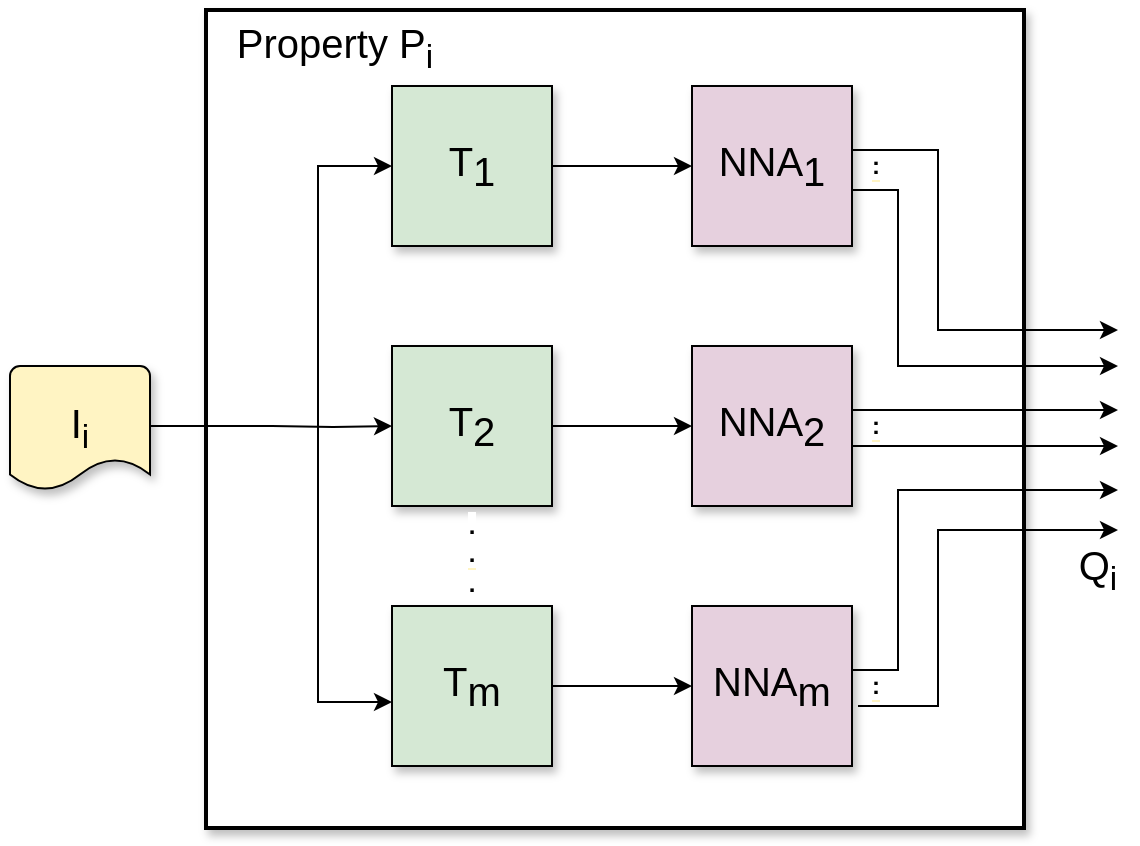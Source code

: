 <mxfile version="14.5.1" type="device"><diagram id="x3PFvbzNXdIB_Zwejcxh" name="Page-1"><mxGraphModel dx="796" dy="685" grid="1" gridSize="10" guides="1" tooltips="1" connect="1" arrows="1" fold="1" page="1" pageScale="1" pageWidth="850" pageHeight="1100" math="0" shadow="0"><root><mxCell id="0"/><mxCell id="1" parent="0"/><mxCell id="dm6SP61xRUamf3pxN9JA-1" value="" style="whiteSpace=wrap;html=1;aspect=fixed;shadow=1;strokeWidth=2;" parent="1" vertex="1"><mxGeometry x="184" y="150" width="409" height="409" as="geometry"/></mxCell><mxCell id="dm6SP61xRUamf3pxN9JA-2" value="&lt;span style=&quot;background-color: rgb(213, 232, 212); font-size: 20px;&quot;&gt;T&lt;sub style=&quot;font-size: 20px;&quot;&gt;1&lt;/sub&gt;&lt;/span&gt;" style="whiteSpace=wrap;html=1;aspect=fixed;fontSize=20;labelBackgroundColor=#D5E8D4;shadow=1;fillColor=#D5E8D4;" parent="1" vertex="1"><mxGeometry x="277" y="188" width="80" height="80" as="geometry"/></mxCell><mxCell id="dm6SP61xRUamf3pxN9JA-3" value="T&lt;sub style=&quot;font-size: 20px;&quot;&gt;2&lt;/sub&gt;" style="whiteSpace=wrap;html=1;aspect=fixed;fontSize=20;fillColor=#D5E8D4;shadow=1;" parent="1" vertex="1"><mxGeometry x="277" y="318" width="80" height="80" as="geometry"/></mxCell><mxCell id="dm6SP61xRUamf3pxN9JA-4" value="T&lt;sub style=&quot;font-size: 20px;&quot;&gt;m&lt;/sub&gt;" style="whiteSpace=wrap;html=1;aspect=fixed;fontSize=20;fillColor=#D5E8D4;shadow=1;" parent="1" vertex="1"><mxGeometry x="277" y="448" width="80" height="80" as="geometry"/></mxCell><mxCell id="dm6SP61xRUamf3pxN9JA-6" value="&lt;font style=&quot;font-size: 20px&quot;&gt;Property P&lt;sub&gt;i&lt;/sub&gt;&lt;/font&gt;" style="text;html=1;strokeColor=none;fillColor=none;align=center;verticalAlign=middle;whiteSpace=wrap;rounded=0;" parent="1" vertex="1"><mxGeometry x="192" y="159" width="113" height="20" as="geometry"/></mxCell><mxCell id="dm6SP61xRUamf3pxN9JA-7" value="" style="endArrow=classic;html=1;fontSize=16;entryX=0;entryY=0.5;entryDx=0;entryDy=0;rounded=0;edgeStyle=orthogonalEdgeStyle;" parent="1" target="dm6SP61xRUamf3pxN9JA-2" edge="1"><mxGeometry width="50" height="50" relative="1" as="geometry"><mxPoint x="240" y="361" as="sourcePoint"/><mxPoint x="157" y="288" as="targetPoint"/><Array as="points"><mxPoint x="240" y="361"/><mxPoint x="240" y="228"/></Array></mxGeometry></mxCell><mxCell id="dm6SP61xRUamf3pxN9JA-8" value="" style="endArrow=classic;html=1;fontSize=16;entryX=0;entryY=0.5;entryDx=0;entryDy=0;rounded=0;edgeStyle=orthogonalEdgeStyle;" parent="1" target="dm6SP61xRUamf3pxN9JA-3" edge="1"><mxGeometry width="50" height="50" relative="1" as="geometry"><mxPoint x="217" y="358" as="sourcePoint"/><mxPoint x="177" y="488" as="targetPoint"/></mxGeometry></mxCell><mxCell id="dm6SP61xRUamf3pxN9JA-9" value="" style="endArrow=classic;html=1;fontSize=16;entryX=0;entryY=0.6;entryDx=0;entryDy=0;entryPerimeter=0;rounded=0;edgeStyle=orthogonalEdgeStyle;" parent="1" target="dm6SP61xRUamf3pxN9JA-4" edge="1"><mxGeometry width="50" height="50" relative="1" as="geometry"><mxPoint x="240" y="361" as="sourcePoint"/><mxPoint x="187" y="428" as="targetPoint"/><Array as="points"><mxPoint x="240" y="361"/><mxPoint x="240" y="496"/></Array></mxGeometry></mxCell><mxCell id="dm6SP61xRUamf3pxN9JA-10" value="" style="endArrow=none;html=1;fontSize=16;" parent="1" edge="1"><mxGeometry width="50" height="50" relative="1" as="geometry"><mxPoint x="97" y="358" as="sourcePoint"/><mxPoint x="217" y="358" as="targetPoint"/></mxGeometry></mxCell><mxCell id="dm6SP61xRUamf3pxN9JA-11" value="NNA&lt;sub style=&quot;font-size: 20px;&quot;&gt;1&lt;/sub&gt;" style="whiteSpace=wrap;html=1;aspect=fixed;fontSize=20;shadow=1;fillColor=#E6D0DE;" parent="1" vertex="1"><mxGeometry x="427" y="188" width="80" height="80" as="geometry"/></mxCell><mxCell id="dm6SP61xRUamf3pxN9JA-12" value="NNA&lt;sub style=&quot;font-size: 20px;&quot;&gt;2&lt;/sub&gt;" style="whiteSpace=wrap;html=1;aspect=fixed;fontSize=20;shadow=1;fillColor=#E6D0DE;" parent="1" vertex="1"><mxGeometry x="427" y="318" width="80" height="80" as="geometry"/></mxCell><mxCell id="dm6SP61xRUamf3pxN9JA-13" value="NNA&lt;sub style=&quot;font-size: 20px;&quot;&gt;m&lt;/sub&gt;" style="whiteSpace=wrap;html=1;aspect=fixed;fontSize=20;shadow=1;fillColor=#E6D0DE;" parent="1" vertex="1"><mxGeometry x="427" y="448" width="80" height="80" as="geometry"/></mxCell><mxCell id="dm6SP61xRUamf3pxN9JA-14" value="" style="endArrow=classic;html=1;fontSize=16;entryX=0;entryY=0.5;entryDx=0;entryDy=0;exitX=1;exitY=0.5;exitDx=0;exitDy=0;" parent="1" source="dm6SP61xRUamf3pxN9JA-2" target="dm6SP61xRUamf3pxN9JA-11" edge="1"><mxGeometry width="50" height="50" relative="1" as="geometry"><mxPoint x="227" y="708" as="sourcePoint"/><mxPoint x="277" y="658" as="targetPoint"/></mxGeometry></mxCell><mxCell id="dm6SP61xRUamf3pxN9JA-15" value="" style="endArrow=classic;html=1;fontSize=16;entryX=0;entryY=0.5;entryDx=0;entryDy=0;exitX=1;exitY=0.5;exitDx=0;exitDy=0;" parent="1" source="dm6SP61xRUamf3pxN9JA-3" target="dm6SP61xRUamf3pxN9JA-12" edge="1"><mxGeometry width="50" height="50" relative="1" as="geometry"><mxPoint x="337" y="698" as="sourcePoint"/><mxPoint x="387" y="648" as="targetPoint"/></mxGeometry></mxCell><mxCell id="dm6SP61xRUamf3pxN9JA-16" value="" style="endArrow=classic;html=1;fontSize=16;entryX=0;entryY=0.5;entryDx=0;entryDy=0;" parent="1" source="dm6SP61xRUamf3pxN9JA-4" target="dm6SP61xRUamf3pxN9JA-13" edge="1"><mxGeometry width="50" height="50" relative="1" as="geometry"><mxPoint x="237" y="738" as="sourcePoint"/><mxPoint x="287" y="688" as="targetPoint"/></mxGeometry></mxCell><mxCell id="dm6SP61xRUamf3pxN9JA-18" value="" style="endArrow=classic;html=1;fontSize=16;edgeStyle=orthogonalEdgeStyle;rounded=0;" parent="1" edge="1"><mxGeometry width="50" height="50" relative="1" as="geometry"><mxPoint x="507" y="480" as="sourcePoint"/><mxPoint x="640" y="390" as="targetPoint"/><Array as="points"><mxPoint x="507" y="480"/><mxPoint x="530" y="480"/><mxPoint x="530" y="390"/></Array></mxGeometry></mxCell><mxCell id="dm6SP61xRUamf3pxN9JA-19" value="" style="endArrow=classic;html=1;fontSize=16;exitX=1;exitY=0.5;exitDx=0;exitDy=0;" parent="1" edge="1"><mxGeometry width="50" height="50" relative="1" as="geometry"><mxPoint x="507" y="350" as="sourcePoint"/><mxPoint x="640" y="350" as="targetPoint"/><Array as="points"><mxPoint x="550" y="350"/><mxPoint x="570" y="350"/></Array></mxGeometry></mxCell><mxCell id="dm6SP61xRUamf3pxN9JA-20" value="" style="endArrow=classic;html=1;fontSize=16;rounded=0;edgeStyle=orthogonalEdgeStyle;" parent="1" edge="1"><mxGeometry width="50" height="50" relative="1" as="geometry"><mxPoint x="507" y="240" as="sourcePoint"/><mxPoint x="640" y="328" as="targetPoint"/><Array as="points"><mxPoint x="507" y="240"/><mxPoint x="530" y="240"/><mxPoint x="530" y="328"/></Array></mxGeometry></mxCell><mxCell id="37BEX4gLfWELd8fweADi-1" value="&lt;font style=&quot;font-size: 20px&quot;&gt;I&lt;sub&gt;i&lt;/sub&gt;&lt;/font&gt;" style="strokeWidth=1;html=1;shape=mxgraph.flowchart.document2;whiteSpace=wrap;size=0.25;rounded=0;shadow=1;labelBackgroundColor=#FFF4C3;sketch=0;fontSize=10;fontColor=#000000;fillColor=#FFF4C3;" parent="1" vertex="1"><mxGeometry x="86" y="328" width="70" height="62" as="geometry"/></mxCell><mxCell id="AKV42-6CUlut8lz-Y46u-1" value="" style="endArrow=classic;html=1;fontSize=16;edgeStyle=orthogonalEdgeStyle;rounded=0;" parent="1" edge="1"><mxGeometry width="50" height="50" relative="1" as="geometry"><mxPoint x="510" y="498" as="sourcePoint"/><mxPoint x="640" y="410" as="targetPoint"/><Array as="points"><mxPoint x="550" y="498"/><mxPoint x="550" y="410"/><mxPoint x="640" y="410"/></Array></mxGeometry></mxCell><mxCell id="AKV42-6CUlut8lz-Y46u-2" value="" style="endArrow=classic;html=1;fontSize=16;rounded=0;edgeStyle=orthogonalEdgeStyle;" parent="1" edge="1"><mxGeometry width="50" height="50" relative="1" as="geometry"><mxPoint x="507" y="220" as="sourcePoint"/><mxPoint x="640" y="310" as="targetPoint"/><Array as="points"><mxPoint x="507" y="220"/><mxPoint x="550" y="220"/><mxPoint x="550" y="310"/></Array></mxGeometry></mxCell><mxCell id="AKV42-6CUlut8lz-Y46u-3" value="" style="endArrow=classic;html=1;fontSize=16;exitX=1;exitY=0.5;exitDx=0;exitDy=0;" parent="1" edge="1"><mxGeometry width="50" height="50" relative="1" as="geometry"><mxPoint x="507" y="368" as="sourcePoint"/><mxPoint x="640" y="368" as="targetPoint"/></mxGeometry></mxCell><mxCell id="AKV42-6CUlut8lz-Y46u-4" value="&lt;font style=&quot;font-size: 12px&quot;&gt;&lt;span style=&quot;background-color: rgb(255 , 255 , 255)&quot;&gt;&lt;b&gt;.&lt;br&gt;.&lt;br&gt;.&lt;/b&gt;&lt;/span&gt;&lt;br&gt;&lt;/font&gt;" style="text;html=1;strokeColor=none;fillColor=none;align=center;verticalAlign=middle;whiteSpace=wrap;rounded=0;labelBackgroundColor=#FFF4C3;" parent="1" vertex="1"><mxGeometry x="297" y="412" width="40" height="20" as="geometry"/></mxCell><mxCell id="CRojMrEwZ0PXQH2ztTZv-1" value="&lt;span style=&quot;background-color: rgb(255 , 255 , 255)&quot;&gt;:&lt;/span&gt;" style="text;html=1;strokeColor=none;fillColor=none;align=center;verticalAlign=middle;whiteSpace=wrap;rounded=0;labelBackgroundColor=#FFF4C3;fontStyle=1" parent="1" vertex="1"><mxGeometry x="499" y="218" width="40" height="20" as="geometry"/></mxCell><mxCell id="CRojMrEwZ0PXQH2ztTZv-3" value="&lt;span style=&quot;background-color: rgb(255 , 255 , 255)&quot;&gt;:&lt;/span&gt;" style="text;html=1;strokeColor=none;fillColor=none;align=center;verticalAlign=middle;whiteSpace=wrap;rounded=0;labelBackgroundColor=#FFF4C3;fontStyle=1" parent="1" vertex="1"><mxGeometry x="499" y="348" width="40" height="20" as="geometry"/></mxCell><mxCell id="CRojMrEwZ0PXQH2ztTZv-4" value="&lt;span style=&quot;background-color: rgb(255 , 255 , 255)&quot;&gt;:&lt;/span&gt;" style="text;html=1;strokeColor=none;fillColor=none;align=center;verticalAlign=middle;whiteSpace=wrap;rounded=0;labelBackgroundColor=#FFF4C3;fontStyle=1" parent="1" vertex="1"><mxGeometry x="499" y="478" width="40" height="20" as="geometry"/></mxCell><mxCell id="VDuFWdfEAz4zzogvsrJd-1" value="&lt;font style=&quot;font-size: 20px&quot;&gt;Q&lt;sub&gt;i&lt;/sub&gt;&lt;/font&gt;" style="text;html=1;strokeColor=none;fillColor=none;align=center;verticalAlign=middle;whiteSpace=wrap;rounded=0;fontSize=18;" vertex="1" parent="1"><mxGeometry x="610" y="420" width="40" height="20" as="geometry"/></mxCell></root></mxGraphModel></diagram></mxfile>